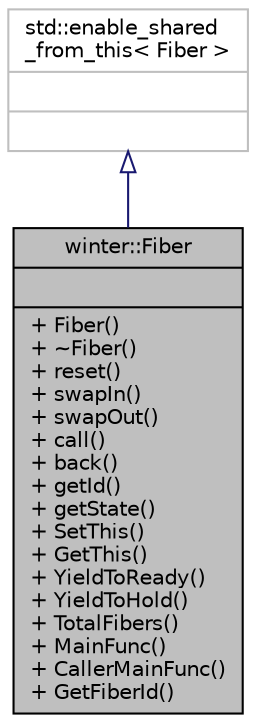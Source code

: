 digraph "winter::Fiber"
{
 // LATEX_PDF_SIZE
  edge [fontname="Helvetica",fontsize="10",labelfontname="Helvetica",labelfontsize="10"];
  node [fontname="Helvetica",fontsize="10",shape=record];
  Node1 [label="{winter::Fiber\n||+ Fiber()\l+ ~Fiber()\l+ reset()\l+ swapIn()\l+ swapOut()\l+ call()\l+ back()\l+ getId()\l+ getState()\l+ SetThis()\l+ GetThis()\l+ YieldToReady()\l+ YieldToHold()\l+ TotalFibers()\l+ MainFunc()\l+ CallerMainFunc()\l+ GetFiberId()\l}",height=0.2,width=0.4,color="black", fillcolor="grey75", style="filled", fontcolor="black",tooltip="协程类"];
  Node2 -> Node1 [dir="back",color="midnightblue",fontsize="10",style="solid",arrowtail="onormal",fontname="Helvetica"];
  Node2 [label="{std::enable_shared\l_from_this\< Fiber \>\n||}",height=0.2,width=0.4,color="grey75", fillcolor="white", style="filled",tooltip=" "];
}
